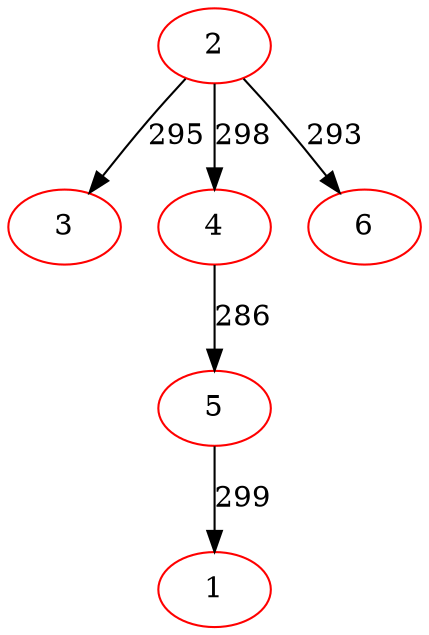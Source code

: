digraph {
2[color=red]
3[color=red]
2->3[label=295]
4[color=red]
5[color=red]
1[color=red]
5->1[label=299]
4->5[label=286]
2->4[label=298]
6[color=red]
2->6[label=293]
}